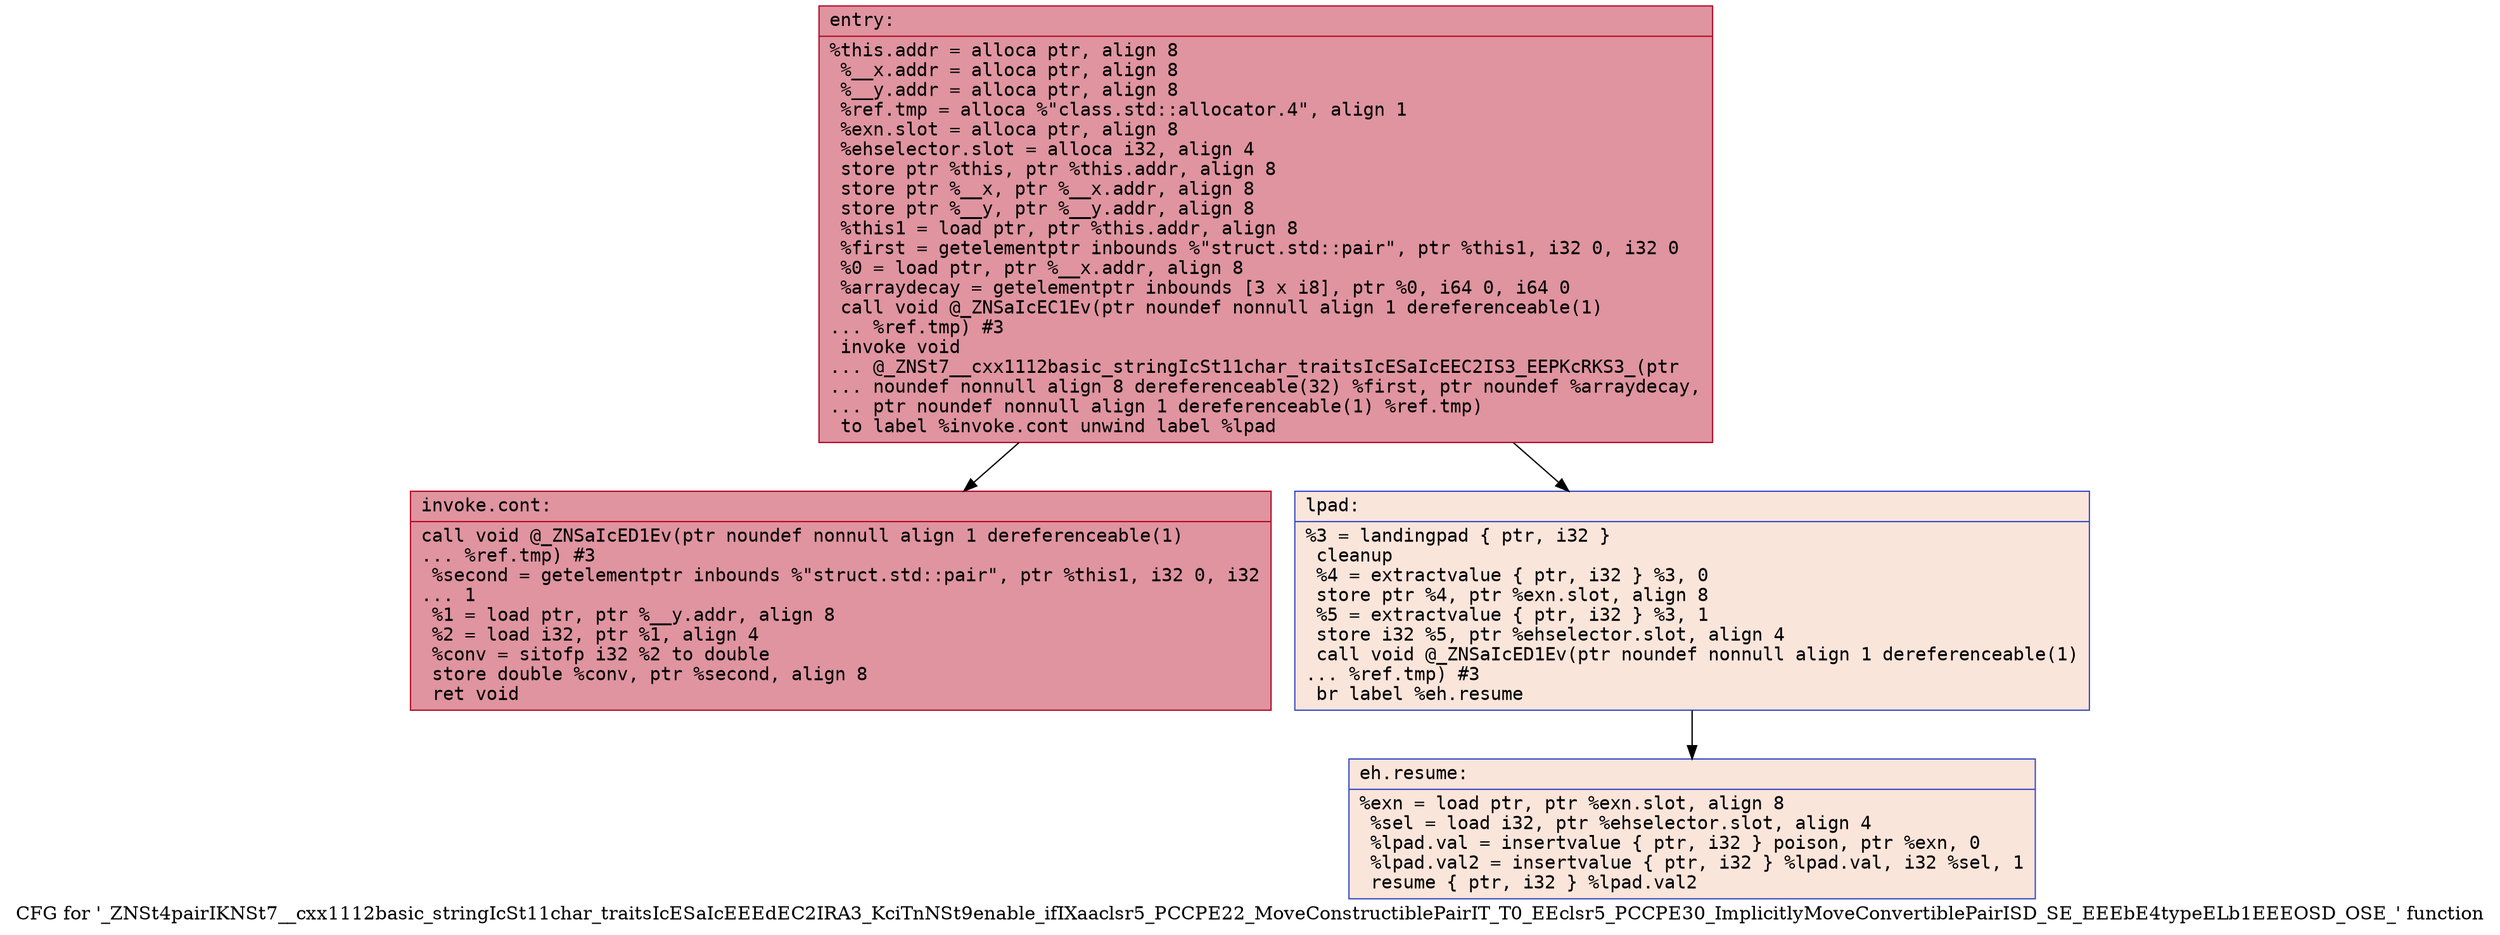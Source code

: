 digraph "CFG for '_ZNSt4pairIKNSt7__cxx1112basic_stringIcSt11char_traitsIcESaIcEEEdEC2IRA3_KciTnNSt9enable_ifIXaaclsr5_PCCPE22_MoveConstructiblePairIT_T0_EEclsr5_PCCPE30_ImplicitlyMoveConvertiblePairISD_SE_EEEbE4typeELb1EEEOSD_OSE_' function" {
	label="CFG for '_ZNSt4pairIKNSt7__cxx1112basic_stringIcSt11char_traitsIcESaIcEEEdEC2IRA3_KciTnNSt9enable_ifIXaaclsr5_PCCPE22_MoveConstructiblePairIT_T0_EEclsr5_PCCPE30_ImplicitlyMoveConvertiblePairISD_SE_EEEbE4typeELb1EEEOSD_OSE_' function";

	Node0x556bfe1180a0 [shape=record,color="#b70d28ff", style=filled, fillcolor="#b70d2870" fontname="Courier",label="{entry:\l|  %this.addr = alloca ptr, align 8\l  %__x.addr = alloca ptr, align 8\l  %__y.addr = alloca ptr, align 8\l  %ref.tmp = alloca %\"class.std::allocator.4\", align 1\l  %exn.slot = alloca ptr, align 8\l  %ehselector.slot = alloca i32, align 4\l  store ptr %this, ptr %this.addr, align 8\l  store ptr %__x, ptr %__x.addr, align 8\l  store ptr %__y, ptr %__y.addr, align 8\l  %this1 = load ptr, ptr %this.addr, align 8\l  %first = getelementptr inbounds %\"struct.std::pair\", ptr %this1, i32 0, i32 0\l  %0 = load ptr, ptr %__x.addr, align 8\l  %arraydecay = getelementptr inbounds [3 x i8], ptr %0, i64 0, i64 0\l  call void @_ZNSaIcEC1Ev(ptr noundef nonnull align 1 dereferenceable(1)\l... %ref.tmp) #3\l  invoke void\l... @_ZNSt7__cxx1112basic_stringIcSt11char_traitsIcESaIcEEC2IS3_EEPKcRKS3_(ptr\l... noundef nonnull align 8 dereferenceable(32) %first, ptr noundef %arraydecay,\l... ptr noundef nonnull align 1 dereferenceable(1) %ref.tmp)\l          to label %invoke.cont unwind label %lpad\l}"];
	Node0x556bfe1180a0 -> Node0x556bfe118b60[tooltip="entry -> invoke.cont\nProbability 100.00%" ];
	Node0x556bfe1180a0 -> Node0x556bfe118be0[tooltip="entry -> lpad\nProbability 0.00%" ];
	Node0x556bfe118b60 [shape=record,color="#b70d28ff", style=filled, fillcolor="#b70d2870" fontname="Courier",label="{invoke.cont:\l|  call void @_ZNSaIcED1Ev(ptr noundef nonnull align 1 dereferenceable(1)\l... %ref.tmp) #3\l  %second = getelementptr inbounds %\"struct.std::pair\", ptr %this1, i32 0, i32\l... 1\l  %1 = load ptr, ptr %__y.addr, align 8\l  %2 = load i32, ptr %1, align 4\l  %conv = sitofp i32 %2 to double\l  store double %conv, ptr %second, align 8\l  ret void\l}"];
	Node0x556bfe118be0 [shape=record,color="#3d50c3ff", style=filled, fillcolor="#f4c5ad70" fontname="Courier",label="{lpad:\l|  %3 = landingpad \{ ptr, i32 \}\l          cleanup\l  %4 = extractvalue \{ ptr, i32 \} %3, 0\l  store ptr %4, ptr %exn.slot, align 8\l  %5 = extractvalue \{ ptr, i32 \} %3, 1\l  store i32 %5, ptr %ehselector.slot, align 4\l  call void @_ZNSaIcED1Ev(ptr noundef nonnull align 1 dereferenceable(1)\l... %ref.tmp) #3\l  br label %eh.resume\l}"];
	Node0x556bfe118be0 -> Node0x556bfe1195a0[tooltip="lpad -> eh.resume\nProbability 100.00%" ];
	Node0x556bfe1195a0 [shape=record,color="#3d50c3ff", style=filled, fillcolor="#f4c5ad70" fontname="Courier",label="{eh.resume:\l|  %exn = load ptr, ptr %exn.slot, align 8\l  %sel = load i32, ptr %ehselector.slot, align 4\l  %lpad.val = insertvalue \{ ptr, i32 \} poison, ptr %exn, 0\l  %lpad.val2 = insertvalue \{ ptr, i32 \} %lpad.val, i32 %sel, 1\l  resume \{ ptr, i32 \} %lpad.val2\l}"];
}
